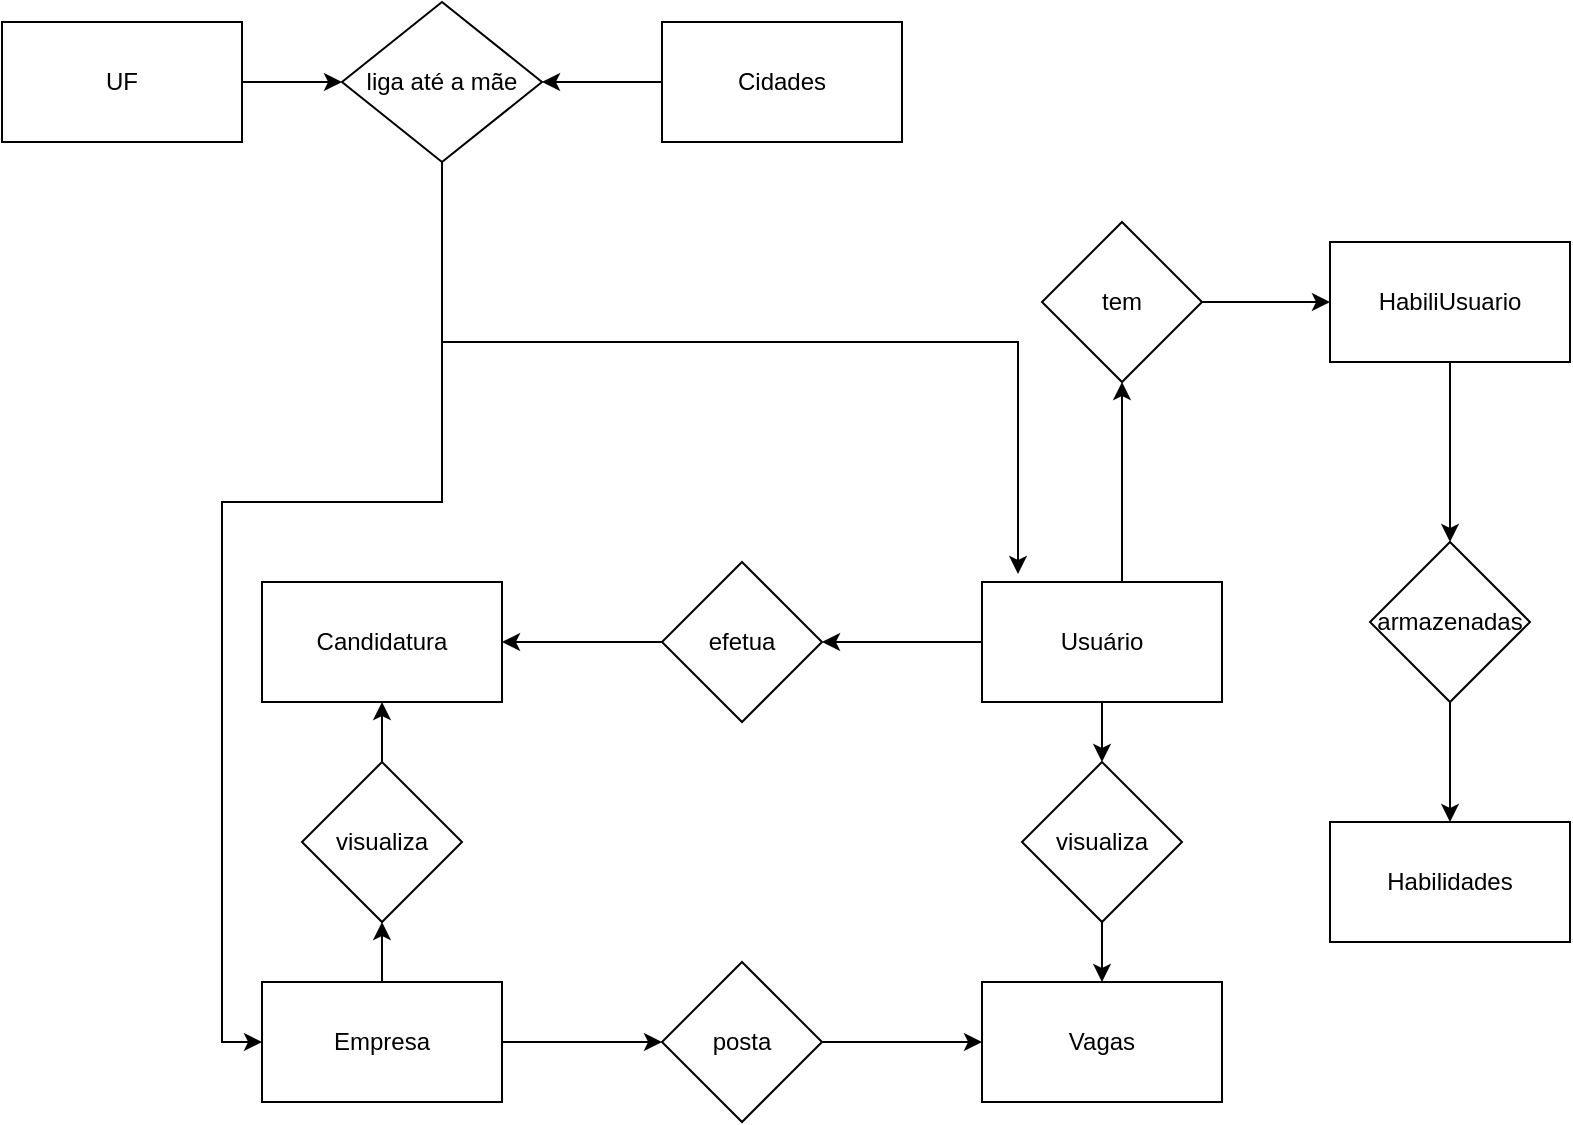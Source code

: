 <mxfile version="21.1.9" type="device">
  <diagram id="C5RBs43oDa-KdzZeNtuy" name="Page-1">
    <mxGraphModel dx="2567" dy="1999" grid="1" gridSize="10" guides="1" tooltips="1" connect="1" arrows="1" fold="1" page="1" pageScale="1" pageWidth="827" pageHeight="1169" math="0" shadow="0">
      <root>
        <mxCell id="WIyWlLk6GJQsqaUBKTNV-0" />
        <mxCell id="WIyWlLk6GJQsqaUBKTNV-1" parent="WIyWlLk6GJQsqaUBKTNV-0" />
        <mxCell id="oGAfYGbOqRxPfBZGMADc-13" style="edgeStyle=orthogonalEdgeStyle;rounded=0;orthogonalLoop=1;jettySize=auto;html=1;entryX=1;entryY=0.5;entryDx=0;entryDy=0;" edge="1" parent="WIyWlLk6GJQsqaUBKTNV-1" source="RRD0dqJXShHXalJwmmNb-13" target="fGnD7HJOfegd4VfzZDPR-12">
          <mxGeometry relative="1" as="geometry" />
        </mxCell>
        <mxCell id="RRD0dqJXShHXalJwmmNb-13" value="Cidades" style="rounded=0;whiteSpace=wrap;html=1;" parent="WIyWlLk6GJQsqaUBKTNV-1" vertex="1">
          <mxGeometry x="-40" y="-820" width="120" height="60" as="geometry" />
        </mxCell>
        <mxCell id="oGAfYGbOqRxPfBZGMADc-12" style="edgeStyle=orthogonalEdgeStyle;rounded=0;orthogonalLoop=1;jettySize=auto;html=1;entryX=0;entryY=0.5;entryDx=0;entryDy=0;" edge="1" parent="WIyWlLk6GJQsqaUBKTNV-1" source="RRD0dqJXShHXalJwmmNb-14" target="fGnD7HJOfegd4VfzZDPR-12">
          <mxGeometry relative="1" as="geometry" />
        </mxCell>
        <mxCell id="RRD0dqJXShHXalJwmmNb-14" value="UF" style="rounded=0;whiteSpace=wrap;html=1;" parent="WIyWlLk6GJQsqaUBKTNV-1" vertex="1">
          <mxGeometry x="-370" y="-820" width="120" height="60" as="geometry" />
        </mxCell>
        <mxCell id="RRD0dqJXShHXalJwmmNb-15" value="Candidatura" style="rounded=0;whiteSpace=wrap;html=1;" parent="WIyWlLk6GJQsqaUBKTNV-1" vertex="1">
          <mxGeometry x="-240" y="-540" width="120" height="60" as="geometry" />
        </mxCell>
        <mxCell id="RRD0dqJXShHXalJwmmNb-16" value="Habilidades" style="rounded=0;whiteSpace=wrap;html=1;" parent="WIyWlLk6GJQsqaUBKTNV-1" vertex="1">
          <mxGeometry x="294" y="-420" width="120" height="60" as="geometry" />
        </mxCell>
        <mxCell id="RRD0dqJXShHXalJwmmNb-17" value="Vagas" style="rounded=0;whiteSpace=wrap;html=1;" parent="WIyWlLk6GJQsqaUBKTNV-1" vertex="1">
          <mxGeometry x="120" y="-340" width="120" height="60" as="geometry" />
        </mxCell>
        <mxCell id="fGnD7HJOfegd4VfzZDPR-1" style="edgeStyle=orthogonalEdgeStyle;rounded=0;orthogonalLoop=1;jettySize=auto;html=1;exitX=1;exitY=0.5;exitDx=0;exitDy=0;entryX=0;entryY=0.5;entryDx=0;entryDy=0;" parent="WIyWlLk6GJQsqaUBKTNV-1" source="RRD0dqJXShHXalJwmmNb-18" target="RRD0dqJXShHXalJwmmNb-20" edge="1">
          <mxGeometry relative="1" as="geometry" />
        </mxCell>
        <mxCell id="fGnD7HJOfegd4VfzZDPR-9" style="edgeStyle=orthogonalEdgeStyle;rounded=0;orthogonalLoop=1;jettySize=auto;html=1;entryX=0.5;entryY=1;entryDx=0;entryDy=0;" parent="WIyWlLk6GJQsqaUBKTNV-1" source="RRD0dqJXShHXalJwmmNb-18" target="fGnD7HJOfegd4VfzZDPR-0" edge="1">
          <mxGeometry relative="1" as="geometry" />
        </mxCell>
        <mxCell id="RRD0dqJXShHXalJwmmNb-18" value="Empresa" style="rounded=0;whiteSpace=wrap;html=1;" parent="WIyWlLk6GJQsqaUBKTNV-1" vertex="1">
          <mxGeometry x="-240" y="-340" width="120" height="60" as="geometry" />
        </mxCell>
        <mxCell id="fGnD7HJOfegd4VfzZDPR-3" style="edgeStyle=orthogonalEdgeStyle;rounded=0;orthogonalLoop=1;jettySize=auto;html=1;entryX=0.5;entryY=0;entryDx=0;entryDy=0;" parent="WIyWlLk6GJQsqaUBKTNV-1" source="RRD0dqJXShHXalJwmmNb-19" target="RRD0dqJXShHXalJwmmNb-21" edge="1">
          <mxGeometry relative="1" as="geometry" />
        </mxCell>
        <mxCell id="fGnD7HJOfegd4VfzZDPR-7" style="edgeStyle=orthogonalEdgeStyle;rounded=0;orthogonalLoop=1;jettySize=auto;html=1;" parent="WIyWlLk6GJQsqaUBKTNV-1" source="RRD0dqJXShHXalJwmmNb-19" target="RRD0dqJXShHXalJwmmNb-23" edge="1">
          <mxGeometry relative="1" as="geometry" />
        </mxCell>
        <mxCell id="oGAfYGbOqRxPfBZGMADc-8" style="edgeStyle=orthogonalEdgeStyle;rounded=0;orthogonalLoop=1;jettySize=auto;html=1;" edge="1" parent="WIyWlLk6GJQsqaUBKTNV-1" source="RRD0dqJXShHXalJwmmNb-19" target="oGAfYGbOqRxPfBZGMADc-9">
          <mxGeometry relative="1" as="geometry">
            <mxPoint x="180" y="-640" as="targetPoint" />
            <Array as="points">
              <mxPoint x="190" y="-620" />
              <mxPoint x="190" y="-620" />
            </Array>
          </mxGeometry>
        </mxCell>
        <mxCell id="RRD0dqJXShHXalJwmmNb-19" value="Usuário" style="rounded=0;whiteSpace=wrap;html=1;" parent="WIyWlLk6GJQsqaUBKTNV-1" vertex="1">
          <mxGeometry x="120" y="-540" width="120" height="60" as="geometry" />
        </mxCell>
        <mxCell id="fGnD7HJOfegd4VfzZDPR-2" style="edgeStyle=orthogonalEdgeStyle;rounded=0;orthogonalLoop=1;jettySize=auto;html=1;entryX=0;entryY=0.5;entryDx=0;entryDy=0;" parent="WIyWlLk6GJQsqaUBKTNV-1" source="RRD0dqJXShHXalJwmmNb-20" target="RRD0dqJXShHXalJwmmNb-17" edge="1">
          <mxGeometry relative="1" as="geometry" />
        </mxCell>
        <mxCell id="RRD0dqJXShHXalJwmmNb-20" value="posta" style="rhombus;whiteSpace=wrap;html=1;" parent="WIyWlLk6GJQsqaUBKTNV-1" vertex="1">
          <mxGeometry x="-40" y="-350" width="80" height="80" as="geometry" />
        </mxCell>
        <mxCell id="fGnD7HJOfegd4VfzZDPR-4" style="edgeStyle=orthogonalEdgeStyle;rounded=0;orthogonalLoop=1;jettySize=auto;html=1;exitX=0.5;exitY=1;exitDx=0;exitDy=0;entryX=0.5;entryY=0;entryDx=0;entryDy=0;" parent="WIyWlLk6GJQsqaUBKTNV-1" source="RRD0dqJXShHXalJwmmNb-21" target="RRD0dqJXShHXalJwmmNb-17" edge="1">
          <mxGeometry relative="1" as="geometry" />
        </mxCell>
        <mxCell id="RRD0dqJXShHXalJwmmNb-21" value="visualiza" style="rhombus;whiteSpace=wrap;html=1;" parent="WIyWlLk6GJQsqaUBKTNV-1" vertex="1">
          <mxGeometry x="140" y="-450" width="80" height="80" as="geometry" />
        </mxCell>
        <mxCell id="oGAfYGbOqRxPfBZGMADc-7" style="edgeStyle=orthogonalEdgeStyle;rounded=0;orthogonalLoop=1;jettySize=auto;html=1;entryX=0.5;entryY=0;entryDx=0;entryDy=0;" edge="1" parent="WIyWlLk6GJQsqaUBKTNV-1" source="RRD0dqJXShHXalJwmmNb-22" target="RRD0dqJXShHXalJwmmNb-16">
          <mxGeometry relative="1" as="geometry" />
        </mxCell>
        <mxCell id="RRD0dqJXShHXalJwmmNb-22" value="armazenadas" style="rhombus;whiteSpace=wrap;html=1;" parent="WIyWlLk6GJQsqaUBKTNV-1" vertex="1">
          <mxGeometry x="314" y="-560" width="80" height="80" as="geometry" />
        </mxCell>
        <mxCell id="fGnD7HJOfegd4VfzZDPR-8" style="edgeStyle=orthogonalEdgeStyle;rounded=0;orthogonalLoop=1;jettySize=auto;html=1;entryX=1;entryY=0.5;entryDx=0;entryDy=0;" parent="WIyWlLk6GJQsqaUBKTNV-1" source="RRD0dqJXShHXalJwmmNb-23" target="RRD0dqJXShHXalJwmmNb-15" edge="1">
          <mxGeometry relative="1" as="geometry" />
        </mxCell>
        <mxCell id="RRD0dqJXShHXalJwmmNb-23" value="efetua" style="rhombus;whiteSpace=wrap;html=1;" parent="WIyWlLk6GJQsqaUBKTNV-1" vertex="1">
          <mxGeometry x="-40" y="-550" width="80" height="80" as="geometry" />
        </mxCell>
        <mxCell id="fGnD7HJOfegd4VfzZDPR-10" style="edgeStyle=orthogonalEdgeStyle;rounded=0;orthogonalLoop=1;jettySize=auto;html=1;entryX=0.5;entryY=1;entryDx=0;entryDy=0;" parent="WIyWlLk6GJQsqaUBKTNV-1" source="fGnD7HJOfegd4VfzZDPR-0" target="RRD0dqJXShHXalJwmmNb-15" edge="1">
          <mxGeometry relative="1" as="geometry" />
        </mxCell>
        <mxCell id="fGnD7HJOfegd4VfzZDPR-0" value="visualiza" style="rhombus;whiteSpace=wrap;html=1;" parent="WIyWlLk6GJQsqaUBKTNV-1" vertex="1">
          <mxGeometry x="-220" y="-450" width="80" height="80" as="geometry" />
        </mxCell>
        <mxCell id="oGAfYGbOqRxPfBZGMADc-14" style="edgeStyle=orthogonalEdgeStyle;rounded=0;orthogonalLoop=1;jettySize=auto;html=1;entryX=0.15;entryY=-0.067;entryDx=0;entryDy=0;entryPerimeter=0;" edge="1" parent="WIyWlLk6GJQsqaUBKTNV-1" source="fGnD7HJOfegd4VfzZDPR-12" target="RRD0dqJXShHXalJwmmNb-19">
          <mxGeometry relative="1" as="geometry">
            <Array as="points">
              <mxPoint x="-150" y="-660" />
              <mxPoint x="138" y="-660" />
            </Array>
          </mxGeometry>
        </mxCell>
        <mxCell id="oGAfYGbOqRxPfBZGMADc-15" style="edgeStyle=orthogonalEdgeStyle;rounded=0;orthogonalLoop=1;jettySize=auto;html=1;entryX=0;entryY=0.5;entryDx=0;entryDy=0;" edge="1" parent="WIyWlLk6GJQsqaUBKTNV-1" source="fGnD7HJOfegd4VfzZDPR-12" target="RRD0dqJXShHXalJwmmNb-18">
          <mxGeometry relative="1" as="geometry">
            <Array as="points">
              <mxPoint x="-150" y="-580" />
              <mxPoint x="-260" y="-580" />
              <mxPoint x="-260" y="-310" />
            </Array>
          </mxGeometry>
        </mxCell>
        <mxCell id="fGnD7HJOfegd4VfzZDPR-12" value="liga até a mãe" style="rhombus;whiteSpace=wrap;html=1;" parent="WIyWlLk6GJQsqaUBKTNV-1" vertex="1">
          <mxGeometry x="-200" y="-830" width="100" height="80" as="geometry" />
        </mxCell>
        <mxCell id="oGAfYGbOqRxPfBZGMADc-6" style="edgeStyle=orthogonalEdgeStyle;rounded=0;orthogonalLoop=1;jettySize=auto;html=1;" edge="1" parent="WIyWlLk6GJQsqaUBKTNV-1" source="oGAfYGbOqRxPfBZGMADc-2" target="RRD0dqJXShHXalJwmmNb-22">
          <mxGeometry relative="1" as="geometry" />
        </mxCell>
        <mxCell id="oGAfYGbOqRxPfBZGMADc-2" value="HabiliUsuario" style="rounded=0;whiteSpace=wrap;html=1;" vertex="1" parent="WIyWlLk6GJQsqaUBKTNV-1">
          <mxGeometry x="294" y="-710" width="120" height="60" as="geometry" />
        </mxCell>
        <mxCell id="oGAfYGbOqRxPfBZGMADc-10" style="edgeStyle=orthogonalEdgeStyle;rounded=0;orthogonalLoop=1;jettySize=auto;html=1;entryX=0;entryY=0.5;entryDx=0;entryDy=0;" edge="1" parent="WIyWlLk6GJQsqaUBKTNV-1" source="oGAfYGbOqRxPfBZGMADc-9" target="oGAfYGbOqRxPfBZGMADc-2">
          <mxGeometry relative="1" as="geometry" />
        </mxCell>
        <mxCell id="oGAfYGbOqRxPfBZGMADc-9" value="tem" style="rhombus;whiteSpace=wrap;html=1;" vertex="1" parent="WIyWlLk6GJQsqaUBKTNV-1">
          <mxGeometry x="150" y="-720" width="80" height="80" as="geometry" />
        </mxCell>
      </root>
    </mxGraphModel>
  </diagram>
</mxfile>
